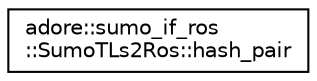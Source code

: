 digraph "Graphical Class Hierarchy"
{
 // LATEX_PDF_SIZE
  edge [fontname="Helvetica",fontsize="10",labelfontname="Helvetica",labelfontsize="10"];
  node [fontname="Helvetica",fontsize="10",shape=record];
  rankdir="LR";
  Node0 [label="adore::sumo_if_ros\l::SumoTLs2Ros::hash_pair",height=0.2,width=0.4,color="black", fillcolor="white", style="filled",URL="$structadore_1_1sumo__if__ros_1_1SumoTLs2Ros_1_1hash__pair.html",tooltip=" "];
}
